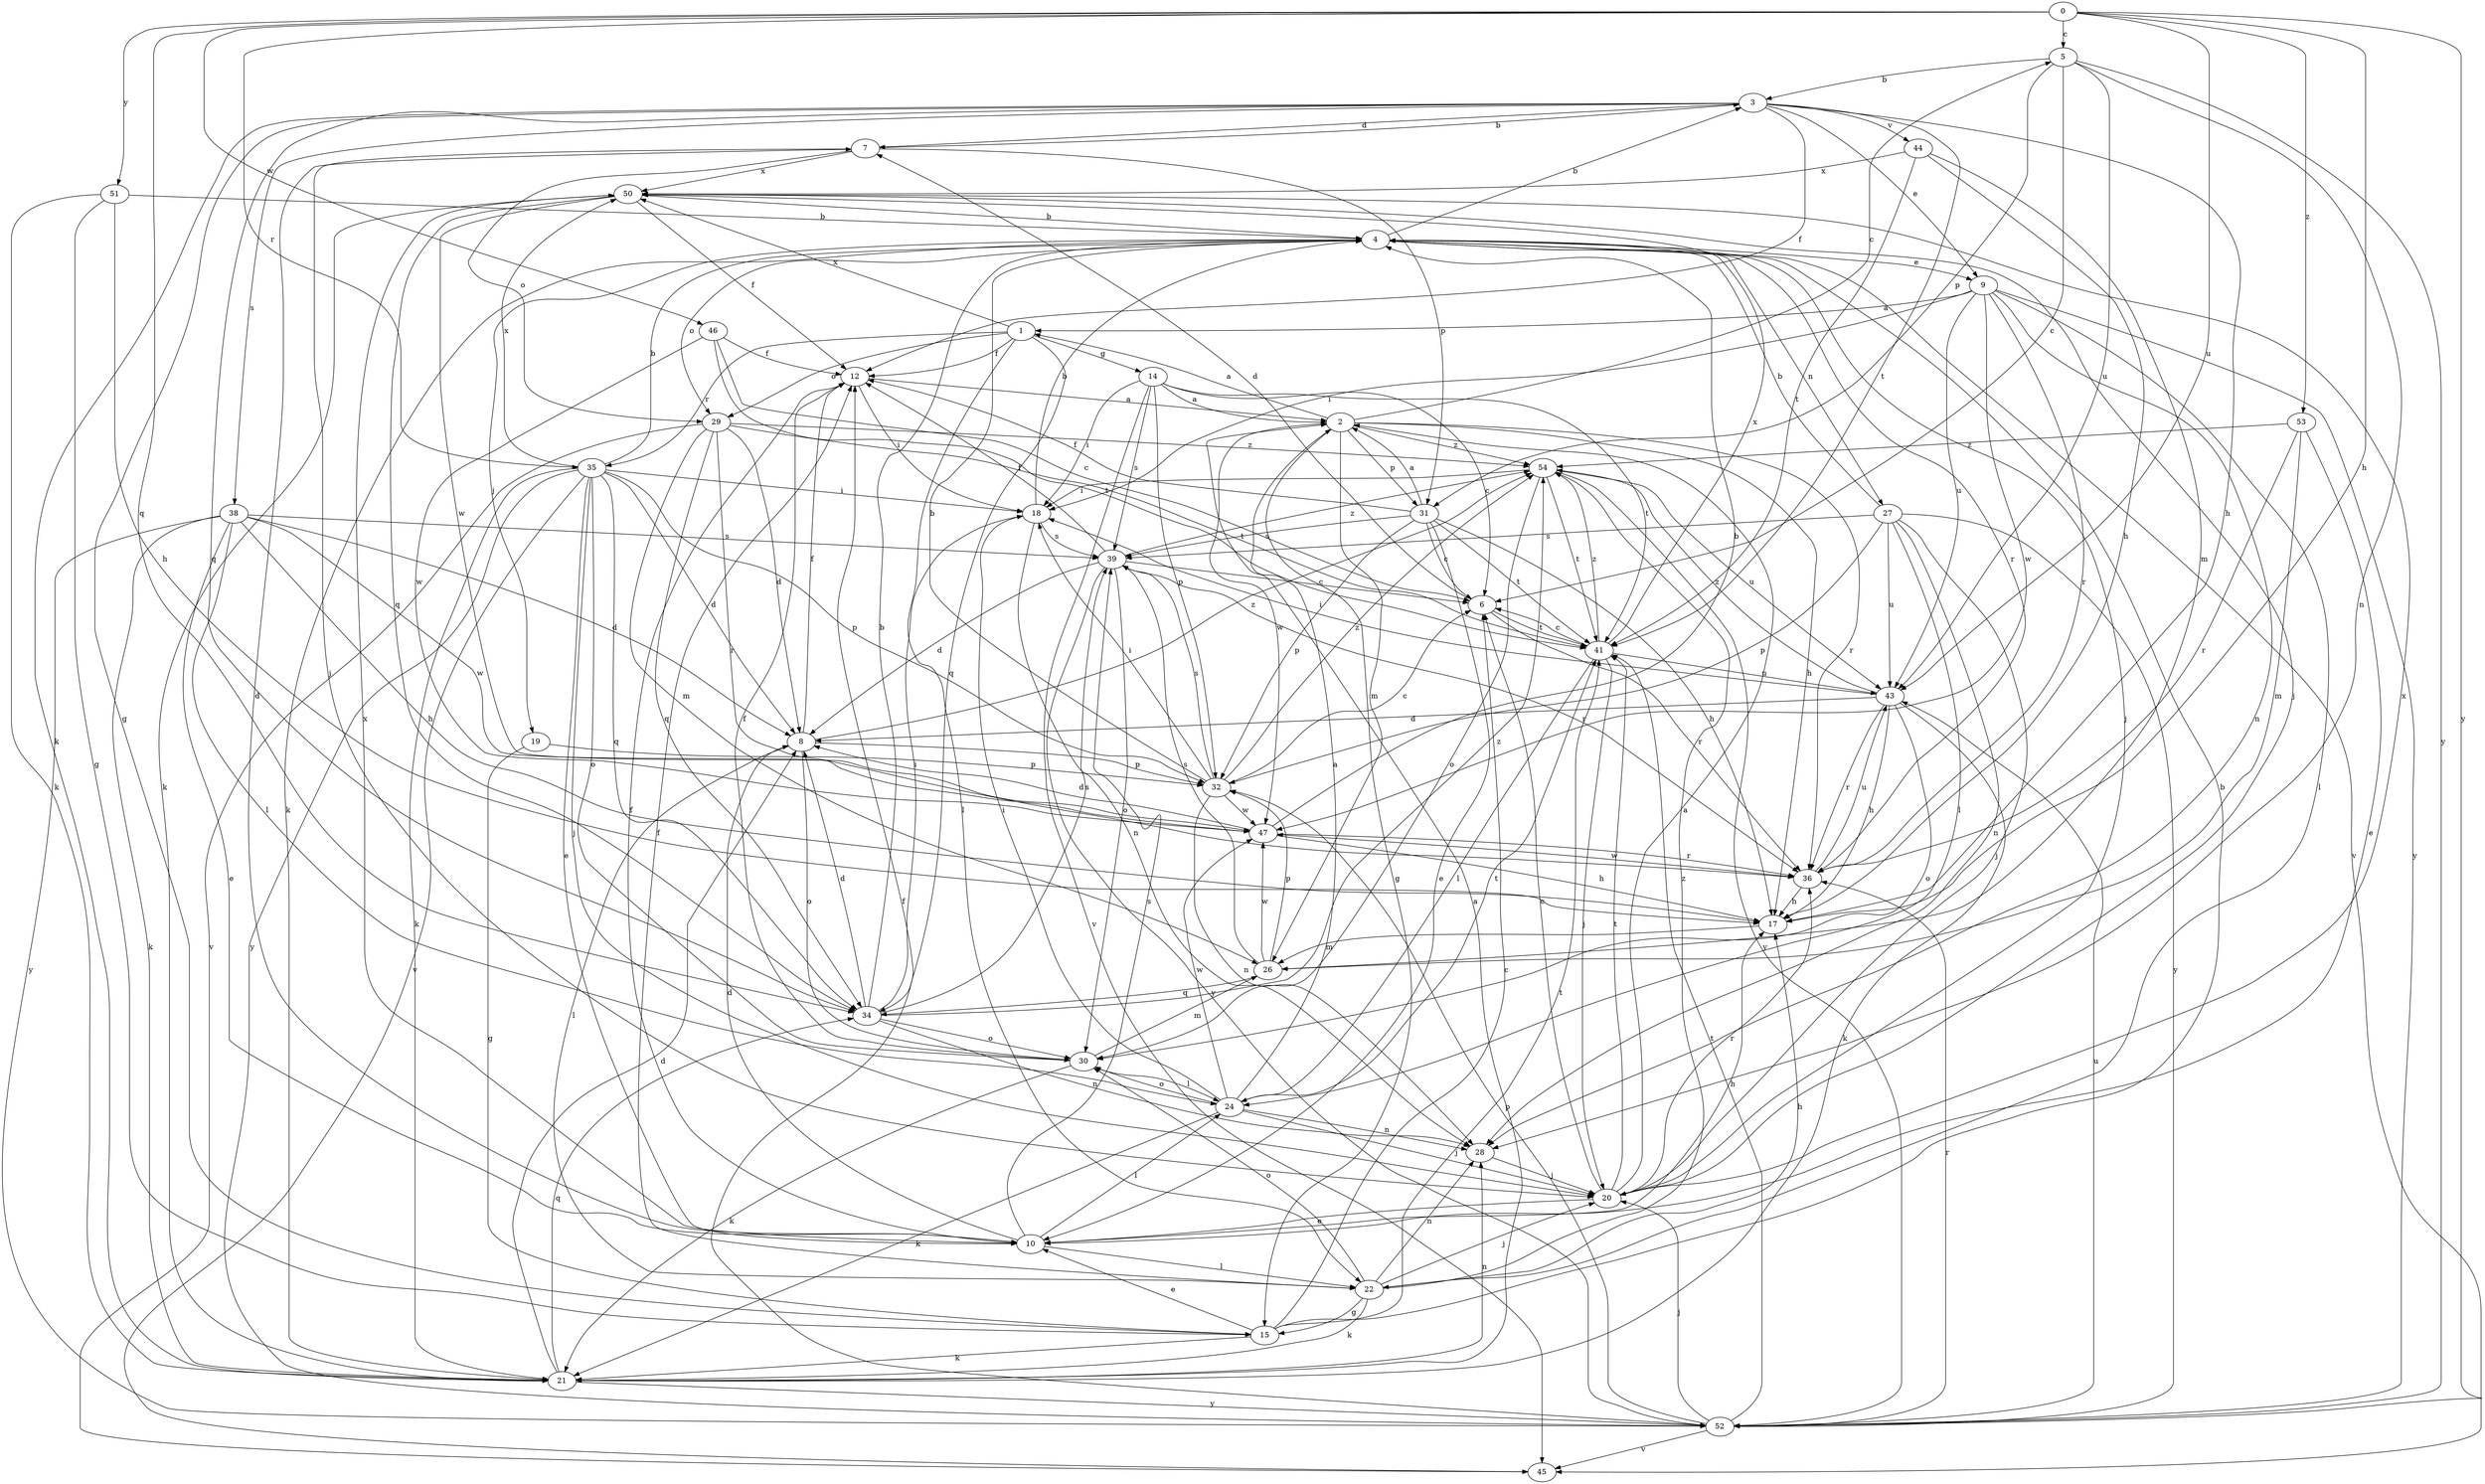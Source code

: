 strict digraph  {
0;
1;
2;
3;
4;
5;
6;
7;
8;
9;
10;
12;
14;
15;
17;
18;
19;
20;
21;
22;
24;
26;
27;
28;
29;
30;
31;
32;
34;
35;
36;
38;
39;
41;
43;
44;
45;
46;
47;
50;
51;
52;
53;
54;
0 -> 5  [label=c];
0 -> 17  [label=h];
0 -> 34  [label=q];
0 -> 35  [label=r];
0 -> 43  [label=u];
0 -> 46  [label=w];
0 -> 51  [label=y];
0 -> 52  [label=y];
0 -> 53  [label=z];
1 -> 12  [label=f];
1 -> 14  [label=g];
1 -> 22  [label=l];
1 -> 29  [label=o];
1 -> 34  [label=q];
1 -> 35  [label=r];
1 -> 50  [label=x];
2 -> 1  [label=a];
2 -> 5  [label=c];
2 -> 15  [label=g];
2 -> 17  [label=h];
2 -> 26  [label=m];
2 -> 31  [label=p];
2 -> 36  [label=r];
2 -> 47  [label=w];
2 -> 54  [label=z];
3 -> 7  [label=d];
3 -> 9  [label=e];
3 -> 12  [label=f];
3 -> 15  [label=g];
3 -> 17  [label=h];
3 -> 21  [label=k];
3 -> 34  [label=q];
3 -> 38  [label=s];
3 -> 41  [label=t];
3 -> 44  [label=v];
4 -> 3  [label=b];
4 -> 9  [label=e];
4 -> 19  [label=j];
4 -> 20  [label=j];
4 -> 21  [label=k];
4 -> 27  [label=n];
4 -> 29  [label=o];
4 -> 36  [label=r];
4 -> 45  [label=v];
5 -> 3  [label=b];
5 -> 6  [label=c];
5 -> 28  [label=n];
5 -> 31  [label=p];
5 -> 43  [label=u];
5 -> 52  [label=y];
6 -> 7  [label=d];
6 -> 36  [label=r];
6 -> 41  [label=t];
7 -> 3  [label=b];
7 -> 20  [label=j];
7 -> 29  [label=o];
7 -> 31  [label=p];
7 -> 50  [label=x];
8 -> 12  [label=f];
8 -> 22  [label=l];
8 -> 30  [label=o];
8 -> 32  [label=p];
8 -> 54  [label=z];
9 -> 1  [label=a];
9 -> 18  [label=i];
9 -> 22  [label=l];
9 -> 28  [label=n];
9 -> 36  [label=r];
9 -> 43  [label=u];
9 -> 47  [label=w];
9 -> 52  [label=y];
10 -> 7  [label=d];
10 -> 8  [label=d];
10 -> 12  [label=f];
10 -> 17  [label=h];
10 -> 22  [label=l];
10 -> 24  [label=l];
10 -> 39  [label=s];
10 -> 50  [label=x];
12 -> 2  [label=a];
12 -> 18  [label=i];
14 -> 2  [label=a];
14 -> 6  [label=c];
14 -> 18  [label=i];
14 -> 32  [label=p];
14 -> 39  [label=s];
14 -> 41  [label=t];
14 -> 45  [label=v];
15 -> 4  [label=b];
15 -> 6  [label=c];
15 -> 10  [label=e];
15 -> 21  [label=k];
15 -> 41  [label=t];
17 -> 26  [label=m];
18 -> 4  [label=b];
18 -> 28  [label=n];
18 -> 39  [label=s];
19 -> 15  [label=g];
19 -> 32  [label=p];
20 -> 2  [label=a];
20 -> 6  [label=c];
20 -> 10  [label=e];
20 -> 36  [label=r];
20 -> 41  [label=t];
20 -> 50  [label=x];
21 -> 2  [label=a];
21 -> 8  [label=d];
21 -> 28  [label=n];
21 -> 34  [label=q];
21 -> 52  [label=y];
22 -> 12  [label=f];
22 -> 15  [label=g];
22 -> 17  [label=h];
22 -> 20  [label=j];
22 -> 21  [label=k];
22 -> 28  [label=n];
22 -> 30  [label=o];
22 -> 54  [label=z];
24 -> 2  [label=a];
24 -> 18  [label=i];
24 -> 20  [label=j];
24 -> 21  [label=k];
24 -> 28  [label=n];
24 -> 30  [label=o];
24 -> 41  [label=t];
24 -> 47  [label=w];
26 -> 32  [label=p];
26 -> 34  [label=q];
26 -> 39  [label=s];
26 -> 47  [label=w];
27 -> 4  [label=b];
27 -> 20  [label=j];
27 -> 24  [label=l];
27 -> 28  [label=n];
27 -> 32  [label=p];
27 -> 39  [label=s];
27 -> 43  [label=u];
27 -> 52  [label=y];
28 -> 20  [label=j];
29 -> 8  [label=d];
29 -> 26  [label=m];
29 -> 34  [label=q];
29 -> 36  [label=r];
29 -> 41  [label=t];
29 -> 45  [label=v];
29 -> 54  [label=z];
30 -> 12  [label=f];
30 -> 21  [label=k];
30 -> 24  [label=l];
30 -> 26  [label=m];
31 -> 2  [label=a];
31 -> 6  [label=c];
31 -> 10  [label=e];
31 -> 12  [label=f];
31 -> 17  [label=h];
31 -> 32  [label=p];
31 -> 39  [label=s];
31 -> 41  [label=t];
32 -> 4  [label=b];
32 -> 6  [label=c];
32 -> 18  [label=i];
32 -> 28  [label=n];
32 -> 39  [label=s];
32 -> 47  [label=w];
32 -> 54  [label=z];
34 -> 4  [label=b];
34 -> 8  [label=d];
34 -> 18  [label=i];
34 -> 28  [label=n];
34 -> 30  [label=o];
34 -> 39  [label=s];
34 -> 54  [label=z];
35 -> 4  [label=b];
35 -> 8  [label=d];
35 -> 10  [label=e];
35 -> 18  [label=i];
35 -> 20  [label=j];
35 -> 21  [label=k];
35 -> 30  [label=o];
35 -> 32  [label=p];
35 -> 34  [label=q];
35 -> 45  [label=v];
35 -> 50  [label=x];
35 -> 52  [label=y];
36 -> 17  [label=h];
36 -> 43  [label=u];
36 -> 47  [label=w];
38 -> 8  [label=d];
38 -> 10  [label=e];
38 -> 17  [label=h];
38 -> 21  [label=k];
38 -> 24  [label=l];
38 -> 39  [label=s];
38 -> 47  [label=w];
38 -> 52  [label=y];
39 -> 6  [label=c];
39 -> 8  [label=d];
39 -> 12  [label=f];
39 -> 30  [label=o];
39 -> 36  [label=r];
39 -> 52  [label=y];
39 -> 54  [label=z];
41 -> 6  [label=c];
41 -> 20  [label=j];
41 -> 24  [label=l];
41 -> 43  [label=u];
41 -> 50  [label=x];
41 -> 54  [label=z];
43 -> 8  [label=d];
43 -> 17  [label=h];
43 -> 18  [label=i];
43 -> 21  [label=k];
43 -> 30  [label=o];
43 -> 36  [label=r];
43 -> 54  [label=z];
44 -> 17  [label=h];
44 -> 26  [label=m];
44 -> 41  [label=t];
44 -> 50  [label=x];
46 -> 6  [label=c];
46 -> 12  [label=f];
46 -> 41  [label=t];
46 -> 47  [label=w];
47 -> 4  [label=b];
47 -> 8  [label=d];
47 -> 17  [label=h];
47 -> 36  [label=r];
50 -> 4  [label=b];
50 -> 12  [label=f];
50 -> 20  [label=j];
50 -> 21  [label=k];
50 -> 34  [label=q];
50 -> 47  [label=w];
51 -> 4  [label=b];
51 -> 15  [label=g];
51 -> 17  [label=h];
51 -> 21  [label=k];
52 -> 12  [label=f];
52 -> 20  [label=j];
52 -> 32  [label=p];
52 -> 36  [label=r];
52 -> 41  [label=t];
52 -> 43  [label=u];
52 -> 45  [label=v];
53 -> 10  [label=e];
53 -> 26  [label=m];
53 -> 36  [label=r];
53 -> 54  [label=z];
54 -> 18  [label=i];
54 -> 30  [label=o];
54 -> 41  [label=t];
54 -> 43  [label=u];
54 -> 52  [label=y];
}
